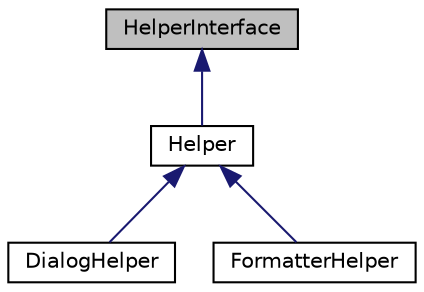 digraph G
{
  edge [fontname="Helvetica",fontsize="10",labelfontname="Helvetica",labelfontsize="10"];
  node [fontname="Helvetica",fontsize="10",shape=record];
  Node1 [label="HelperInterface",height=0.2,width=0.4,color="black", fillcolor="grey75", style="filled" fontcolor="black"];
  Node1 -> Node2 [dir=back,color="midnightblue",fontsize="10",style="solid",fontname="Helvetica"];
  Node2 [label="Helper",height=0.2,width=0.4,color="black", fillcolor="white", style="filled",URL="$class_symfony_1_1_components_1_1_console_1_1_helper_1_1_helper.html"];
  Node2 -> Node3 [dir=back,color="midnightblue",fontsize="10",style="solid",fontname="Helvetica"];
  Node3 [label="DialogHelper",height=0.2,width=0.4,color="black", fillcolor="white", style="filled",URL="$class_symfony_1_1_components_1_1_console_1_1_helper_1_1_dialog_helper.html"];
  Node2 -> Node4 [dir=back,color="midnightblue",fontsize="10",style="solid",fontname="Helvetica"];
  Node4 [label="FormatterHelper",height=0.2,width=0.4,color="black", fillcolor="white", style="filled",URL="$class_symfony_1_1_components_1_1_console_1_1_helper_1_1_formatter_helper.html"];
}
